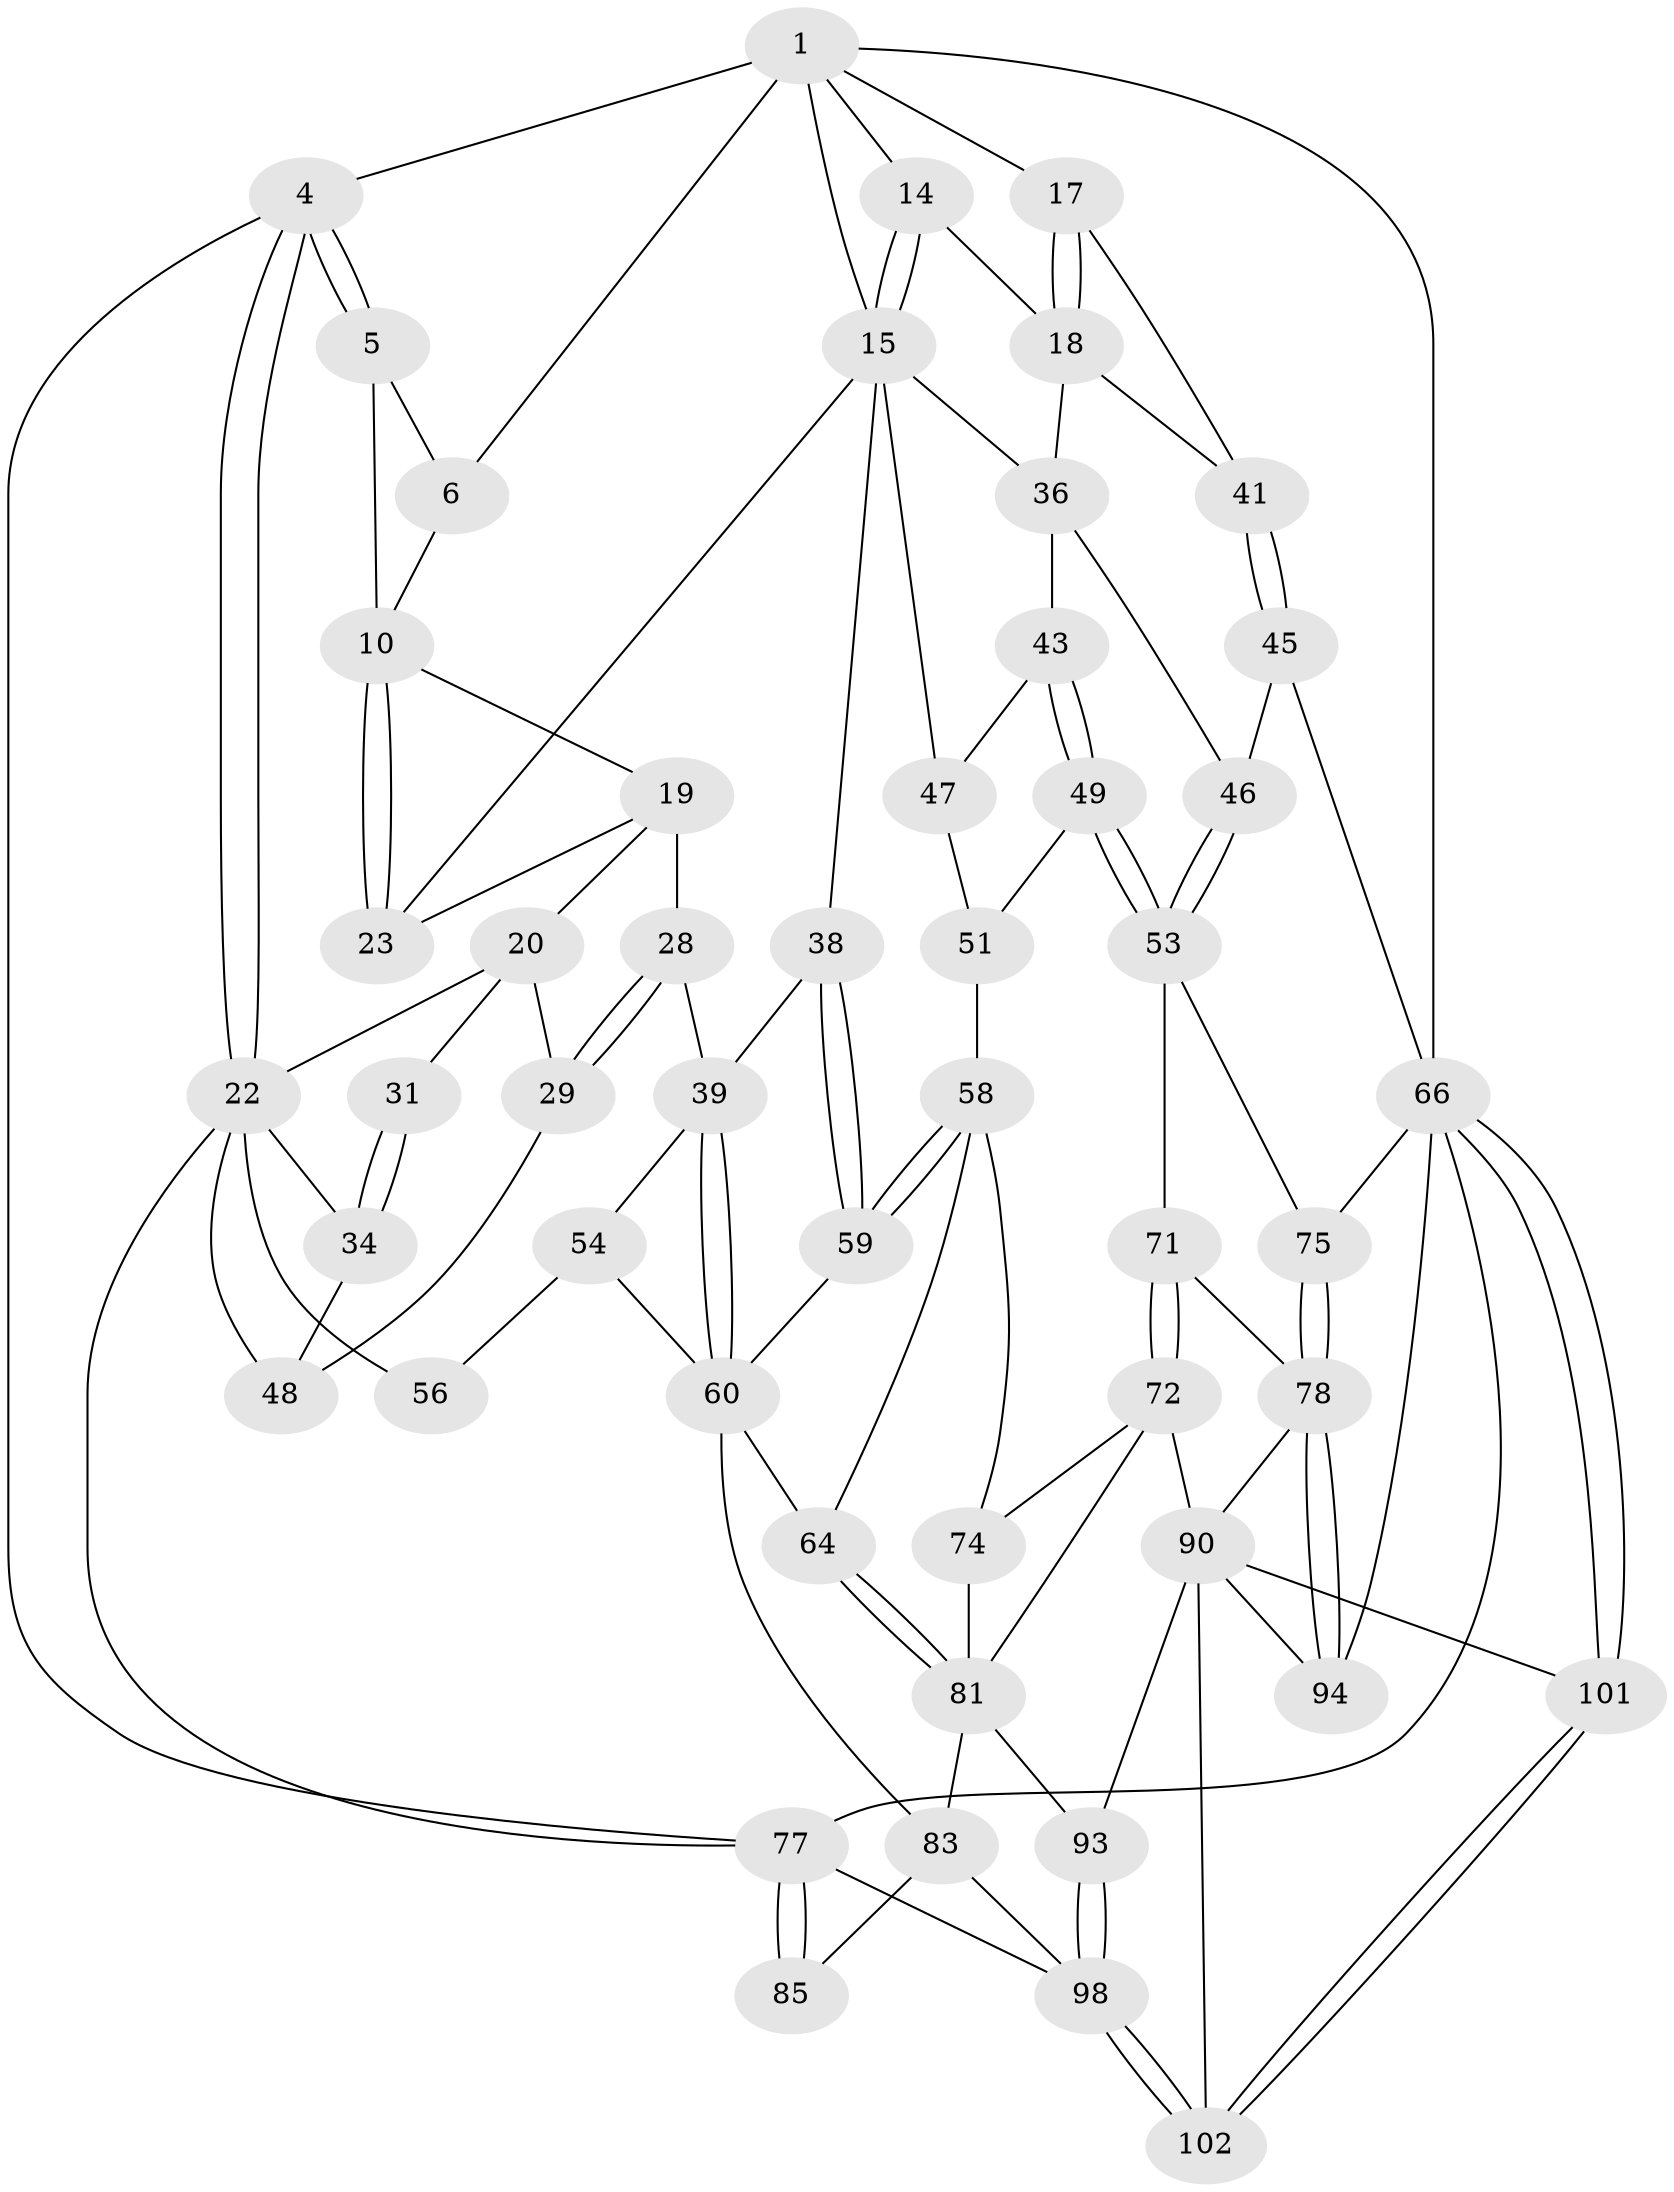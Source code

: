 // original degree distribution, {3: 0.02912621359223301, 4: 0.2524271844660194, 6: 0.24271844660194175, 5: 0.47572815533980584}
// Generated by graph-tools (version 1.1) at 2025/17/03/09/25 04:17:01]
// undirected, 51 vertices, 115 edges
graph export_dot {
graph [start="1"]
  node [color=gray90,style=filled];
  1 [pos="+0.5520138183436732+0",super="+2+7"];
  4 [pos="+0+0"];
  5 [pos="+0.1994053566393441+0"];
  6 [pos="+0.4667452124209853+0",super="+9"];
  10 [pos="+0.4261150553094096+0.11432609206472687",super="+11"];
  14 [pos="+0.8163589763421079+0.032225348844064576"];
  15 [pos="+0.6273685190545715+0.20700739130463072",super="+16+25"];
  17 [pos="+1+0"];
  18 [pos="+0.8732423036735756+0.17708843143089503",super="+35"];
  19 [pos="+0.22543942331196187+0.06612407155644795",super="+24"];
  20 [pos="+0.1504401740976252+0.1415141577152722",super="+21+30"];
  22 [pos="+0+0",super="+32"];
  23 [pos="+0.3882272368540967+0.2137907992395219"];
  28 [pos="+0.22437752569454508+0.35677517968642847"];
  29 [pos="+0.1745386518610197+0.34763725293206194"];
  31 [pos="+0.06361962098552691+0.18302590458240578"];
  34 [pos="+0.008666753943766387+0.3567398507188817"];
  36 [pos="+0.8272844739905926+0.2729940321223259",super="+37+42"];
  38 [pos="+0.3174705749559543+0.4116757211863354"];
  39 [pos="+0.2981069479806489+0.41792634696368947",super="+40"];
  41 [pos="+1+0.32040380624673187"];
  43 [pos="+0.8180997909025505+0.3844296009425809",super="+44"];
  45 [pos="+1+0.35164543767879347"];
  46 [pos="+0.9778495023780298+0.4240670722257181"];
  47 [pos="+0.5951677929441721+0.4285257619532454"];
  48 [pos="+0.12622592766841575+0.35966908064684855"];
  49 [pos="+0.8153083541830516+0.3952122811921381",super="+50"];
  51 [pos="+0.6978878438579403+0.5295722914795319",super="+52"];
  53 [pos="+0.8773006889175373+0.5523440925948294",super="+69"];
  54 [pos="+0.22392565805508188+0.6398541545771208",super="+55"];
  56 [pos="+0.1295593955812354+0.5922784930016606"];
  58 [pos="+0.5683669244548529+0.49018478956301337",super="+63"];
  59 [pos="+0.5290194156992598+0.4919223391370727"];
  60 [pos="+0.41099765460876947+0.5263023213225407",super="+61"];
  64 [pos="+0.49961788492837367+0.6597224087940236"];
  66 [pos="+1+1",super="+67"];
  71 [pos="+0.8112051102400927+0.7305007235529258"];
  72 [pos="+0.7580311462926813+0.7712460655016807",super="+73"];
  74 [pos="+0.6719074306636311+0.7472796918360076",super="+80"];
  75 [pos="+0.9214018658361014+0.6219670224237409"];
  77 [pos="+0+0.8022811355524191",super="+103"];
  78 [pos="+0.9895594846032426+0.8037778206713226",super="+79"];
  81 [pos="+0.500687659778889+0.7542031445712349",super="+82"];
  83 [pos="+0.37338702476781865+0.9104691689477693",super="+84+100"];
  85 [pos="+0+0.8173023040463263",super="+86+96"];
  90 [pos="+0.8591501368765879+0.9101683628025908",super="+95+91"];
  93 [pos="+0.6132486207658588+0.9840999678682322"];
  94 [pos="+1+0.8140289658701535"];
  98 [pos="+0.4995650720330064+1",super="+99"];
  101 [pos="+1+1"];
  102 [pos="+0.8735662135419788+1"];
  1 -- 66;
  1 -- 17;
  1 -- 4;
  1 -- 14;
  1 -- 6;
  1 -- 15 [weight=2];
  4 -- 5;
  4 -- 5;
  4 -- 22;
  4 -- 22;
  4 -- 77;
  5 -- 6;
  5 -- 10;
  6 -- 10;
  10 -- 23;
  10 -- 23;
  10 -- 19;
  14 -- 15;
  14 -- 15;
  14 -- 18;
  15 -- 36;
  15 -- 38;
  15 -- 23;
  15 -- 47;
  17 -- 18;
  17 -- 18;
  17 -- 41;
  18 -- 41;
  18 -- 36;
  19 -- 20;
  19 -- 28;
  19 -- 23;
  20 -- 22;
  20 -- 31 [weight=2];
  20 -- 29;
  22 -- 48;
  22 -- 34;
  22 -- 56 [weight=2];
  22 -- 77;
  28 -- 29;
  28 -- 29;
  28 -- 39;
  29 -- 48;
  31 -- 34;
  31 -- 34;
  34 -- 48;
  36 -- 43 [weight=2];
  36 -- 46;
  38 -- 39;
  38 -- 59;
  38 -- 59;
  39 -- 60;
  39 -- 60;
  39 -- 54;
  41 -- 45;
  41 -- 45;
  43 -- 49;
  43 -- 49;
  43 -- 47;
  45 -- 46;
  45 -- 66;
  46 -- 53;
  46 -- 53;
  47 -- 51;
  49 -- 53 [weight=2];
  49 -- 53;
  49 -- 51;
  51 -- 58 [weight=2];
  53 -- 75;
  53 -- 71;
  54 -- 56;
  54 -- 60;
  58 -- 59;
  58 -- 59;
  58 -- 64;
  58 -- 74;
  59 -- 60;
  60 -- 64;
  60 -- 83;
  64 -- 81;
  64 -- 81;
  66 -- 101;
  66 -- 101;
  66 -- 75;
  66 -- 94;
  66 -- 77;
  71 -- 72;
  71 -- 72;
  71 -- 78;
  72 -- 74;
  72 -- 81;
  72 -- 90;
  74 -- 81 [weight=2];
  75 -- 78;
  75 -- 78;
  77 -- 85 [weight=2];
  77 -- 85;
  77 -- 98;
  78 -- 94;
  78 -- 94;
  78 -- 90;
  81 -- 83;
  81 -- 93;
  83 -- 85 [weight=2];
  83 -- 98;
  90 -- 101;
  90 -- 94;
  90 -- 93;
  90 -- 102;
  93 -- 98;
  93 -- 98;
  98 -- 102;
  98 -- 102;
  101 -- 102;
  101 -- 102;
}
